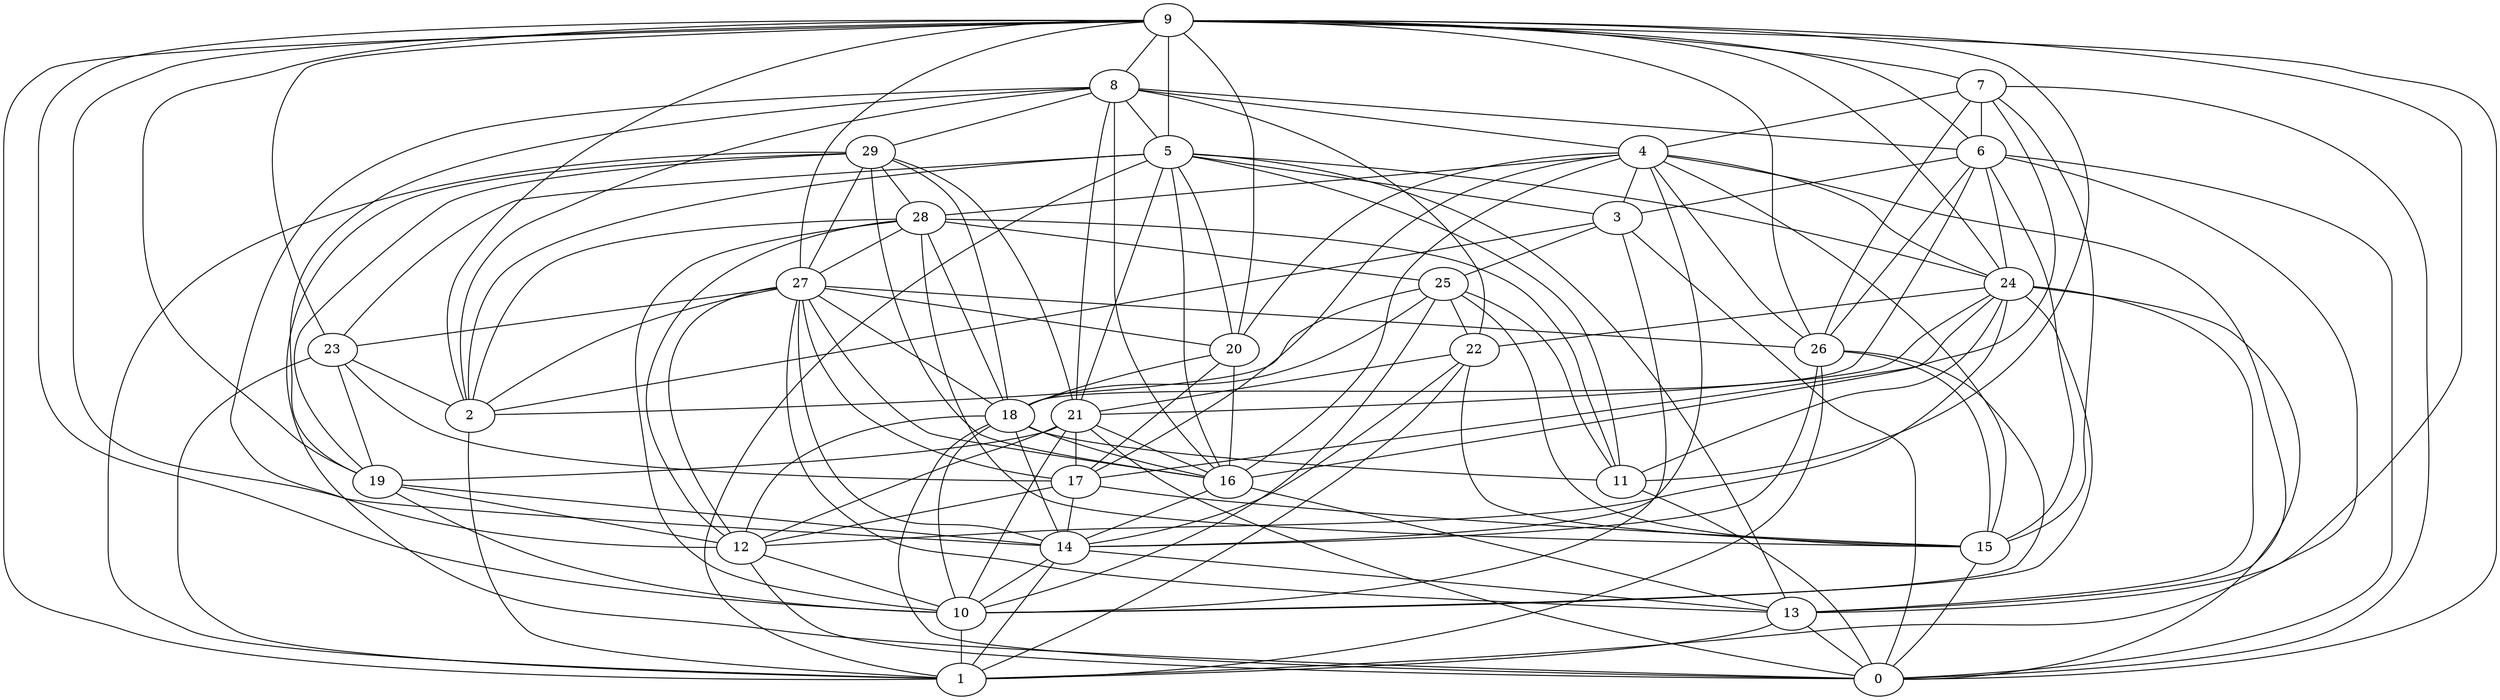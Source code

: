 digraph GG_graph {

subgraph G_graph {
edge [color = black]
"4" -> "13" [dir = none]
"4" -> "3" [dir = none]
"4" -> "16" [dir = none]
"22" -> "1" [dir = none]
"22" -> "15" [dir = none]
"9" -> "19" [dir = none]
"9" -> "8" [dir = none]
"9" -> "20" [dir = none]
"9" -> "14" [dir = none]
"9" -> "24" [dir = none]
"9" -> "5" [dir = none]
"9" -> "27" [dir = none]
"9" -> "10" [dir = none]
"9" -> "0" [dir = none]
"9" -> "7" [dir = none]
"20" -> "17" [dir = none]
"26" -> "14" [dir = none]
"26" -> "15" [dir = none]
"17" -> "15" [dir = none]
"28" -> "18" [dir = none]
"28" -> "11" [dir = none]
"28" -> "27" [dir = none]
"27" -> "16" [dir = none]
"27" -> "12" [dir = none]
"27" -> "14" [dir = none]
"27" -> "2" [dir = none]
"27" -> "26" [dir = none]
"27" -> "23" [dir = none]
"7" -> "6" [dir = none]
"7" -> "17" [dir = none]
"29" -> "21" [dir = none]
"29" -> "0" [dir = none]
"29" -> "1" [dir = none]
"29" -> "28" [dir = none]
"13" -> "0" [dir = none]
"18" -> "10" [dir = none]
"18" -> "12" [dir = none]
"18" -> "11" [dir = none]
"24" -> "10" [dir = none]
"24" -> "16" [dir = none]
"24" -> "22" [dir = none]
"5" -> "23" [dir = none]
"5" -> "20" [dir = none]
"5" -> "16" [dir = none]
"5" -> "21" [dir = none]
"21" -> "0" [dir = none]
"21" -> "10" [dir = none]
"21" -> "12" [dir = none]
"8" -> "16" [dir = none]
"2" -> "1" [dir = none]
"25" -> "22" [dir = none]
"25" -> "10" [dir = none]
"25" -> "18" [dir = none]
"3" -> "10" [dir = none]
"3" -> "25" [dir = none]
"6" -> "18" [dir = none]
"6" -> "0" [dir = none]
"19" -> "12" [dir = none]
"9" -> "23" [dir = none]
"8" -> "19" [dir = none]
"8" -> "21" [dir = none]
"28" -> "10" [dir = none]
"16" -> "13" [dir = none]
"29" -> "27" [dir = none]
"18" -> "16" [dir = none]
"24" -> "13" [dir = none]
"4" -> "17" [dir = none]
"4" -> "15" [dir = none]
"5" -> "11" [dir = none]
"25" -> "11" [dir = none]
"9" -> "13" [dir = none]
"27" -> "18" [dir = none]
"7" -> "15" [dir = none]
"28" -> "25" [dir = none]
"7" -> "26" [dir = none]
"7" -> "4" [dir = none]
"24" -> "0" [dir = none]
"19" -> "14" [dir = none]
"5" -> "2" [dir = none]
"12" -> "10" [dir = none]
"3" -> "2" [dir = none]
"4" -> "26" [dir = none]
"8" -> "5" [dir = none]
"4" -> "28" [dir = none]
"24" -> "11" [dir = none]
"8" -> "4" [dir = none]
"21" -> "17" [dir = none]
"17" -> "14" [dir = none]
"3" -> "0" [dir = none]
"6" -> "1" [dir = none]
"9" -> "26" [dir = none]
"16" -> "14" [dir = none]
"28" -> "15" [dir = none]
"27" -> "20" [dir = none]
"19" -> "10" [dir = none]
"14" -> "13" [dir = none]
"25" -> "2" [dir = none]
"18" -> "0" [dir = none]
"13" -> "1" [dir = none]
"9" -> "11" [dir = none]
"22" -> "21" [dir = none]
"27" -> "13" [dir = none]
"28" -> "2" [dir = none]
"8" -> "22" [dir = none]
"4" -> "24" [dir = none]
"21" -> "19" [dir = none]
"6" -> "15" [dir = none]
"14" -> "1" [dir = none]
"5" -> "1" [dir = none]
"5" -> "3" [dir = none]
"24" -> "21" [dir = none]
"10" -> "1" [dir = none]
"9" -> "2" [dir = none]
"26" -> "10" [dir = none]
"14" -> "10" [dir = none]
"20" -> "18" [dir = none]
"12" -> "0" [dir = none]
"8" -> "2" [dir = none]
"7" -> "0" [dir = none]
"6" -> "3" [dir = none]
"23" -> "2" [dir = none]
"26" -> "1" [dir = none]
"24" -> "12" [dir = none]
"5" -> "24" [dir = none]
"18" -> "14" [dir = none]
"29" -> "19" [dir = none]
"15" -> "0" [dir = none]
"9" -> "1" [dir = none]
"21" -> "16" [dir = none]
"29" -> "18" [dir = none]
"4" -> "14" [dir = none]
"6" -> "26" [dir = none]
"5" -> "13" [dir = none]
"9" -> "6" [dir = none]
"25" -> "15" [dir = none]
"22" -> "14" [dir = none]
"6" -> "24" [dir = none]
"23" -> "17" [dir = none]
"28" -> "12" [dir = none]
"29" -> "16" [dir = none]
"8" -> "12" [dir = none]
"23" -> "19" [dir = none]
"8" -> "29" [dir = none]
"23" -> "1" [dir = none]
"17" -> "12" [dir = none]
"20" -> "16" [dir = none]
"4" -> "20" [dir = none]
"27" -> "17" [dir = none]
"11" -> "0" [dir = none]
"8" -> "6" [dir = none]
}

}
